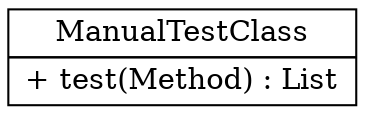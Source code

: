 digraph G{
	node [shape = "record"]
	ManualTestClass [
	label = "{ManualTestClass|
	- m: Map<Integer, String>\l
	|
	+ test(Method) : List\l
	}"
	]
	edge [arrowhead = "empty"]
	edge [style = "dashed"]
	}